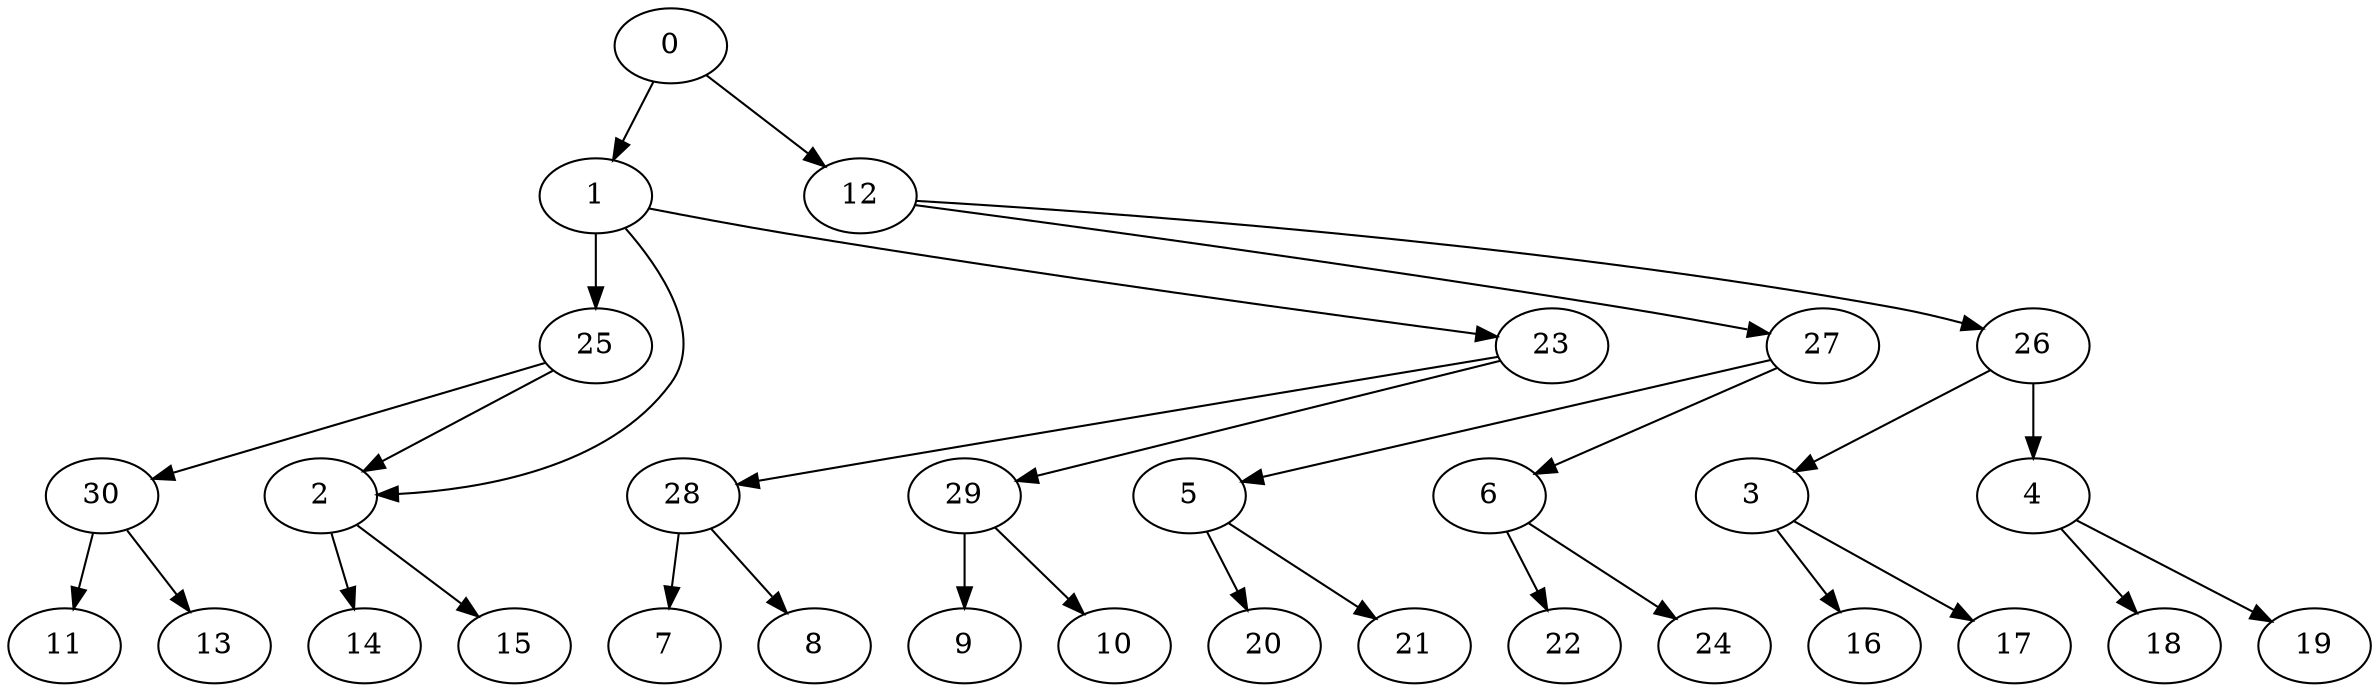 digraph g {
0;
1;
2;
3;
4;
5;
6;
7;
8;
9;
10;
11;
12;
13;
14;
15;
16;
17;
18;
19;
20;
21;
22;
23;
24;
25;
26;
27;
28;
29;
30;
0 -> 1 [weight=0];
0 -> 12 [weight=0];
1 -> 23 [weight=0];
1 -> 25 [weight=1];
1 -> 2 [weight=0];
2 -> 14 [weight=0];
2 -> 15 [weight=0];
3 -> 16 [weight=0];
3 -> 17 [weight=0];
4 -> 18 [weight=0];
4 -> 19 [weight=0];
5 -> 20 [weight=0];
5 -> 21 [weight=0];
6 -> 22 [weight=0];
6 -> 24 [weight=0];
12 -> 26 [weight=0];
12 -> 27 [weight=0];
23 -> 28 [weight=0];
23 -> 29 [weight=0];
25 -> 30 [weight=0];
25 -> 2 [weight=0];
26 -> 3 [weight=0];
26 -> 4 [weight=1];
27 -> 5 [weight=0];
27 -> 6 [weight=0];
28 -> 7 [weight=0];
28 -> 8 [weight=0];
29 -> 9 [weight=1];
29 -> 10 [weight=0];
30 -> 11 [weight=0];
30 -> 13 [weight=0];
}
